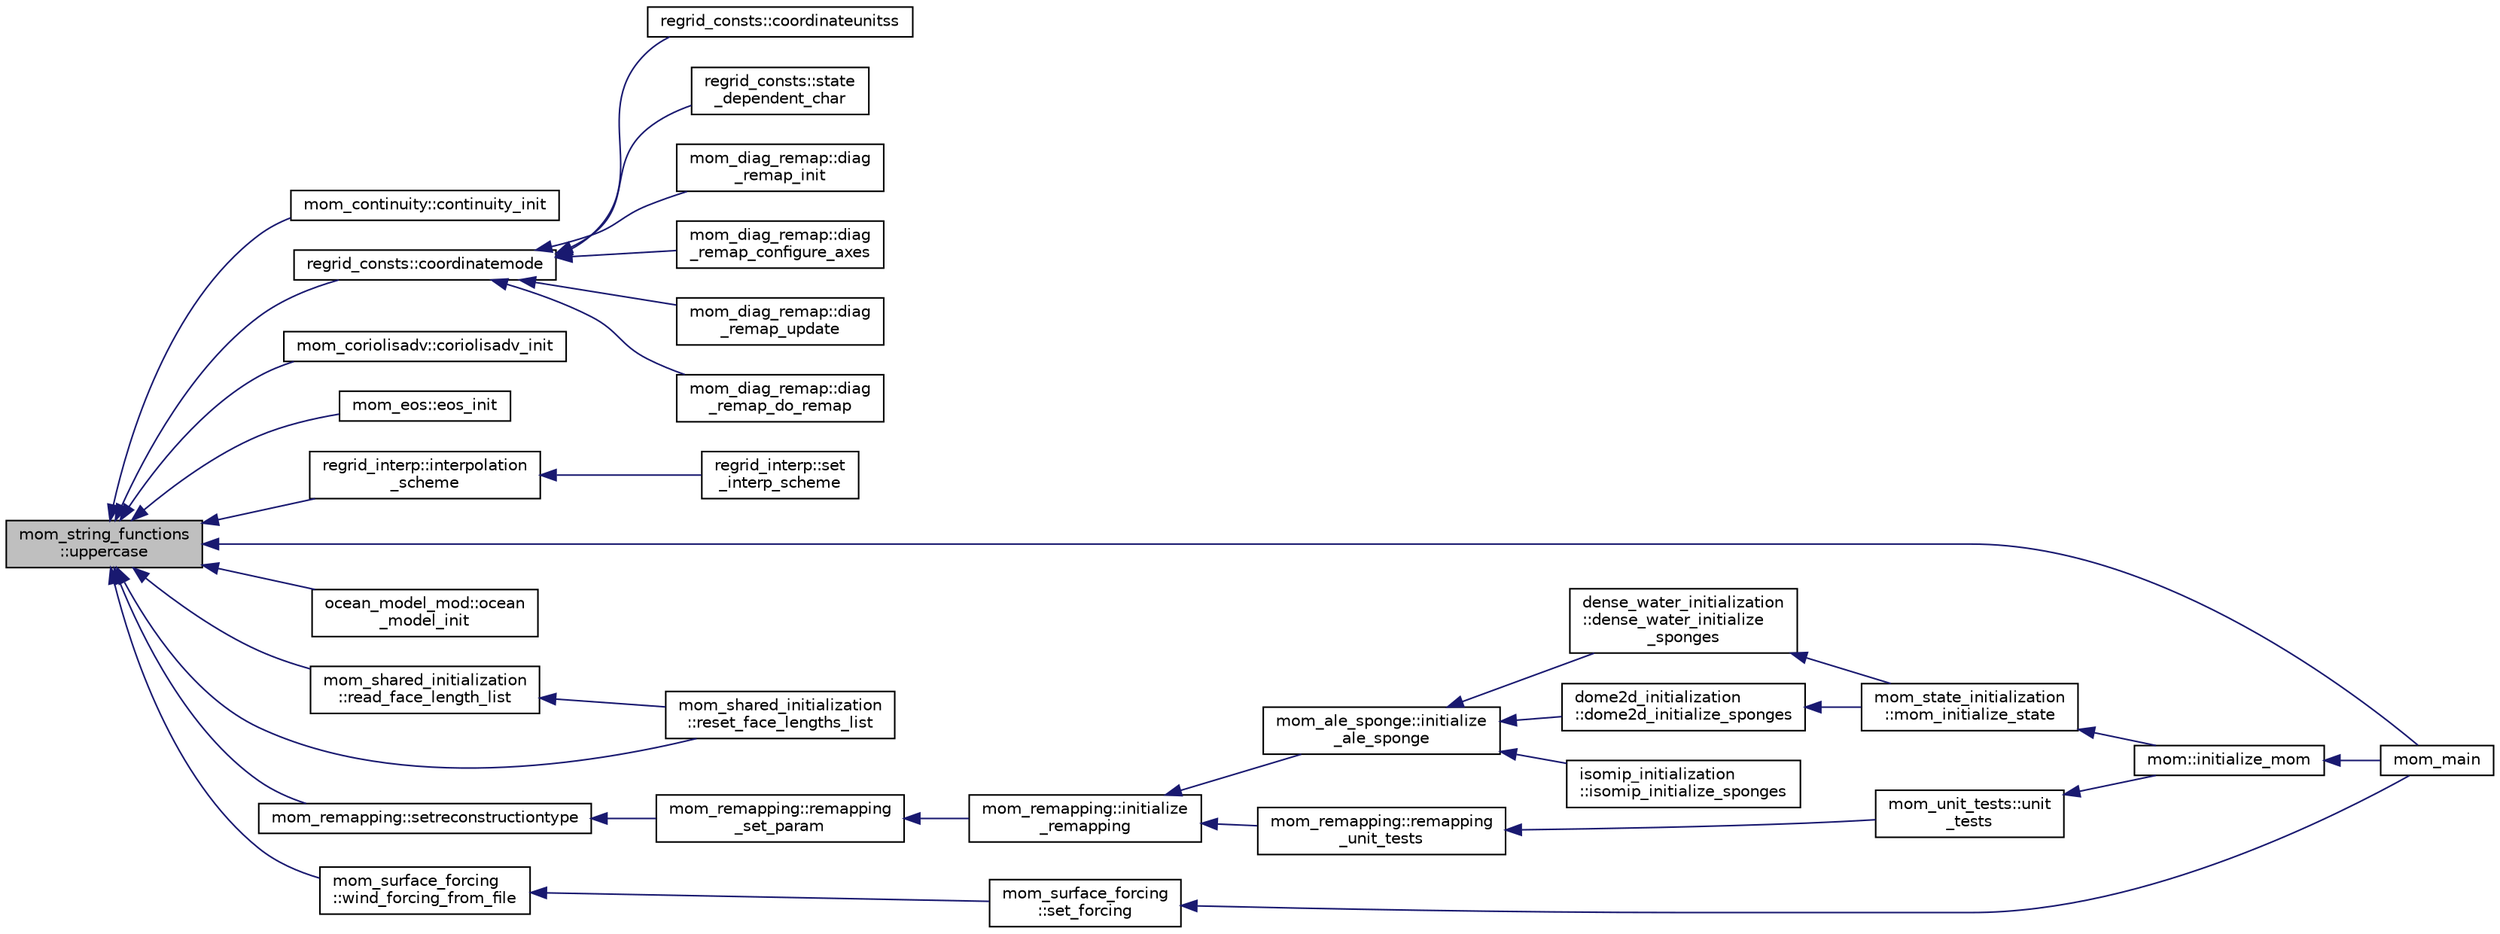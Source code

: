 digraph "mom_string_functions::uppercase"
{
 // INTERACTIVE_SVG=YES
  edge [fontname="Helvetica",fontsize="10",labelfontname="Helvetica",labelfontsize="10"];
  node [fontname="Helvetica",fontsize="10",shape=record];
  rankdir="LR";
  Node149 [label="mom_string_functions\l::uppercase",height=0.2,width=0.4,color="black", fillcolor="grey75", style="filled", fontcolor="black"];
  Node149 -> Node150 [dir="back",color="midnightblue",fontsize="10",style="solid",fontname="Helvetica"];
  Node150 [label="mom_continuity::continuity_init",height=0.2,width=0.4,color="black", fillcolor="white", style="filled",URL="$namespacemom__continuity.html#aa08c4a80c95080ec4649e366f5bd3ae8",tooltip="Initializes continuity_cs. "];
  Node149 -> Node151 [dir="back",color="midnightblue",fontsize="10",style="solid",fontname="Helvetica"];
  Node151 [label="regrid_consts::coordinatemode",height=0.2,width=0.4,color="black", fillcolor="white", style="filled",URL="$namespaceregrid__consts.html#a06ccba5b7b038bed853606a315df306a",tooltip="Parse a string parameter specifying the coordinate mode and return the appropriate enumerated integer..."];
  Node151 -> Node152 [dir="back",color="midnightblue",fontsize="10",style="solid",fontname="Helvetica"];
  Node152 [label="regrid_consts::coordinateunitss",height=0.2,width=0.4,color="black", fillcolor="white", style="filled",URL="$namespaceregrid__consts.html#abb7bad7b33524d0373426750c48cb1c6",tooltip="Returns a string with the coordinate units associated with the string defining the coordinate mode..."];
  Node151 -> Node153 [dir="back",color="midnightblue",fontsize="10",style="solid",fontname="Helvetica"];
  Node153 [label="regrid_consts::state\l_dependent_char",height=0.2,width=0.4,color="black", fillcolor="white", style="filled",URL="$namespaceregrid__consts.html#ab231ec7fa57aa5630c057ecbf9fbb95d",tooltip="Returns true if the coordinate is dependent on the state density, returns false otherwise. "];
  Node151 -> Node154 [dir="back",color="midnightblue",fontsize="10",style="solid",fontname="Helvetica"];
  Node154 [label="mom_diag_remap::diag\l_remap_init",height=0.2,width=0.4,color="black", fillcolor="white", style="filled",URL="$namespacemom__diag__remap.html#a0607b4ad01c1d80f181aa7450ba4f703",tooltip="Initialize a diagnostic remapping type with the given vertical coordinate. "];
  Node151 -> Node155 [dir="back",color="midnightblue",fontsize="10",style="solid",fontname="Helvetica"];
  Node155 [label="mom_diag_remap::diag\l_remap_configure_axes",height=0.2,width=0.4,color="black", fillcolor="white", style="filled",URL="$namespacemom__diag__remap.html#ac557898257c62be5c83415bfb60797bd",tooltip="Configure the vertical axes for a diagnostic remapping control structure. Reads a configuration param..."];
  Node151 -> Node156 [dir="back",color="midnightblue",fontsize="10",style="solid",fontname="Helvetica"];
  Node156 [label="mom_diag_remap::diag\l_remap_update",height=0.2,width=0.4,color="black", fillcolor="white", style="filled",URL="$namespacemom__diag__remap.html#a1fb71d2982777f33bcbf183187e1819b",tooltip="Build/update target vertical grids for diagnostic remapping. "];
  Node151 -> Node157 [dir="back",color="midnightblue",fontsize="10",style="solid",fontname="Helvetica"];
  Node157 [label="mom_diag_remap::diag\l_remap_do_remap",height=0.2,width=0.4,color="black", fillcolor="white", style="filled",URL="$namespacemom__diag__remap.html#a4b76283906971bcb94e85c0ed25f4e7b",tooltip="Remap diagnostic field to alternative vertical grid. "];
  Node149 -> Node158 [dir="back",color="midnightblue",fontsize="10",style="solid",fontname="Helvetica"];
  Node158 [label="mom_coriolisadv::coriolisadv_init",height=0.2,width=0.4,color="black", fillcolor="white", style="filled",URL="$namespacemom__coriolisadv.html#ad3ce07f23ce7b484a5a9e0c0abe8b1cd",tooltip="Initializes the control structure for coriolisadv_cs. "];
  Node149 -> Node159 [dir="back",color="midnightblue",fontsize="10",style="solid",fontname="Helvetica"];
  Node159 [label="mom_eos::eos_init",height=0.2,width=0.4,color="black", fillcolor="white", style="filled",URL="$namespacemom__eos.html#a6686ef94d0db1f1dcfb4284ebfc2be88",tooltip="Initializes EOS_type by allocating and reading parameters. "];
  Node149 -> Node160 [dir="back",color="midnightblue",fontsize="10",style="solid",fontname="Helvetica"];
  Node160 [label="regrid_interp::interpolation\l_scheme",height=0.2,width=0.4,color="black", fillcolor="white", style="filled",URL="$namespaceregrid__interp.html#ab4d21d91c26022a3e79268be4fe14d44",tooltip="Numeric value of interpolation_scheme corresponding to scheme name. "];
  Node160 -> Node161 [dir="back",color="midnightblue",fontsize="10",style="solid",fontname="Helvetica"];
  Node161 [label="regrid_interp::set\l_interp_scheme",height=0.2,width=0.4,color="black", fillcolor="white", style="filled",URL="$namespaceregrid__interp.html#ae77f3027ed51829db5d4ed6dbc744550"];
  Node149 -> Node162 [dir="back",color="midnightblue",fontsize="10",style="solid",fontname="Helvetica"];
  Node162 [label="mom_main",height=0.2,width=0.4,color="black", fillcolor="white", style="filled",URL="$MOM__driver_8F90.html#a08fffeb2d8e8acbf9ed4609be6d258c6"];
  Node149 -> Node163 [dir="back",color="midnightblue",fontsize="10",style="solid",fontname="Helvetica"];
  Node163 [label="ocean_model_mod::ocean\l_model_init",height=0.2,width=0.4,color="black", fillcolor="white", style="filled",URL="$namespaceocean__model__mod.html#aced9c77abd80a4a509c7cc317af707a7"];
  Node149 -> Node164 [dir="back",color="midnightblue",fontsize="10",style="solid",fontname="Helvetica"];
  Node164 [label="mom_shared_initialization\l::read_face_length_list",height=0.2,width=0.4,color="black", fillcolor="white", style="filled",URL="$namespacemom__shared__initialization.html#a49c0443c10514a0d5ce5d8df4d68bce8"];
  Node164 -> Node165 [dir="back",color="midnightblue",fontsize="10",style="solid",fontname="Helvetica"];
  Node165 [label="mom_shared_initialization\l::reset_face_lengths_list",height=0.2,width=0.4,color="black", fillcolor="white", style="filled",URL="$namespacemom__shared__initialization.html#a6e8080f56f3d751c7eac51a942f4fa9a"];
  Node149 -> Node165 [dir="back",color="midnightblue",fontsize="10",style="solid",fontname="Helvetica"];
  Node149 -> Node166 [dir="back",color="midnightblue",fontsize="10",style="solid",fontname="Helvetica"];
  Node166 [label="mom_remapping::setreconstructiontype",height=0.2,width=0.4,color="black", fillcolor="white", style="filled",URL="$namespacemom__remapping.html#a41a89ac62578250500b7a450d5fdfae7",tooltip="Changes the method of reconstruction Use this routine to parse a string parameter specifying the reco..."];
  Node166 -> Node167 [dir="back",color="midnightblue",fontsize="10",style="solid",fontname="Helvetica"];
  Node167 [label="mom_remapping::remapping\l_set_param",height=0.2,width=0.4,color="black", fillcolor="white", style="filled",URL="$namespacemom__remapping.html#a9e811f89c505a4416ea0eec315769801",tooltip="Set parameters within remapping object. "];
  Node167 -> Node168 [dir="back",color="midnightblue",fontsize="10",style="solid",fontname="Helvetica"];
  Node168 [label="mom_remapping::initialize\l_remapping",height=0.2,width=0.4,color="black", fillcolor="white", style="filled",URL="$namespacemom__remapping.html#a6847e0c44ccb54fb72587677f90d95b6",tooltip="Constructor for remapping control structure. "];
  Node168 -> Node169 [dir="back",color="midnightblue",fontsize="10",style="solid",fontname="Helvetica"];
  Node169 [label="mom_ale_sponge::initialize\l_ale_sponge",height=0.2,width=0.4,color="black", fillcolor="white", style="filled",URL="$namespacemom__ale__sponge.html#a135d5ca4d0dff789bc6db5ac789b4142",tooltip="This subroutine determines the number of points which are within. "];
  Node169 -> Node170 [dir="back",color="midnightblue",fontsize="10",style="solid",fontname="Helvetica"];
  Node170 [label="dense_water_initialization\l::dense_water_initialize\l_sponges",height=0.2,width=0.4,color="black", fillcolor="white", style="filled",URL="$namespacedense__water__initialization.html#ad2b426d6c4abc03ad3adf965cb9cf7f0",tooltip="Initialize the restoring sponges for the dense water experiment. "];
  Node170 -> Node171 [dir="back",color="midnightblue",fontsize="10",style="solid",fontname="Helvetica"];
  Node171 [label="mom_state_initialization\l::mom_initialize_state",height=0.2,width=0.4,color="black", fillcolor="white", style="filled",URL="$namespacemom__state__initialization.html#af4e854627c6572332ba3fd895f169321"];
  Node171 -> Node172 [dir="back",color="midnightblue",fontsize="10",style="solid",fontname="Helvetica"];
  Node172 [label="mom::initialize_mom",height=0.2,width=0.4,color="black", fillcolor="white", style="filled",URL="$namespacemom.html#a0be2869fef30e1e0604facfe1b41555d",tooltip="This subroutine initializes MOM. "];
  Node172 -> Node162 [dir="back",color="midnightblue",fontsize="10",style="solid",fontname="Helvetica"];
  Node169 -> Node173 [dir="back",color="midnightblue",fontsize="10",style="solid",fontname="Helvetica"];
  Node173 [label="dome2d_initialization\l::dome2d_initialize_sponges",height=0.2,width=0.4,color="black", fillcolor="white", style="filled",URL="$namespacedome2d__initialization.html#ab0df2b602fe1c83baa66ba03cc2c6dd4",tooltip="Set up sponges in 2d DOME configuration. "];
  Node173 -> Node171 [dir="back",color="midnightblue",fontsize="10",style="solid",fontname="Helvetica"];
  Node169 -> Node174 [dir="back",color="midnightblue",fontsize="10",style="solid",fontname="Helvetica"];
  Node174 [label="isomip_initialization\l::isomip_initialize_sponges",height=0.2,width=0.4,color="black", fillcolor="white", style="filled",URL="$namespaceisomip__initialization.html#a672219a0070f4491fc1a8d9c20c6c1e4",tooltip="Sets up the the inverse restoration time (Idamp), and. "];
  Node168 -> Node175 [dir="back",color="midnightblue",fontsize="10",style="solid",fontname="Helvetica"];
  Node175 [label="mom_remapping::remapping\l_unit_tests",height=0.2,width=0.4,color="black", fillcolor="white", style="filled",URL="$namespacemom__remapping.html#a5849f564453d5ed76fb4feffd41eca26",tooltip="Runs unit tests on remapping functions. Should only be called from a single/root thread Returns True ..."];
  Node175 -> Node176 [dir="back",color="midnightblue",fontsize="10",style="solid",fontname="Helvetica"];
  Node176 [label="mom_unit_tests::unit\l_tests",height=0.2,width=0.4,color="black", fillcolor="white", style="filled",URL="$namespacemom__unit__tests.html#a71f3a2080872634c14a25a9411b59fe0",tooltip="Calls unit tests for other modules. Note that if a unit test returns true, a FATAL error is triggered..."];
  Node176 -> Node172 [dir="back",color="midnightblue",fontsize="10",style="solid",fontname="Helvetica"];
  Node149 -> Node177 [dir="back",color="midnightblue",fontsize="10",style="solid",fontname="Helvetica"];
  Node177 [label="mom_surface_forcing\l::wind_forcing_from_file",height=0.2,width=0.4,color="black", fillcolor="white", style="filled",URL="$namespacemom__surface__forcing.html#a3c2efab8f262459aa7de2c592d1a3b1e"];
  Node177 -> Node178 [dir="back",color="midnightblue",fontsize="10",style="solid",fontname="Helvetica"];
  Node178 [label="mom_surface_forcing\l::set_forcing",height=0.2,width=0.4,color="black", fillcolor="white", style="filled",URL="$namespacemom__surface__forcing.html#a82bece05671a4155b220fb57fd4cfcc0"];
  Node178 -> Node162 [dir="back",color="midnightblue",fontsize="10",style="solid",fontname="Helvetica"];
}
